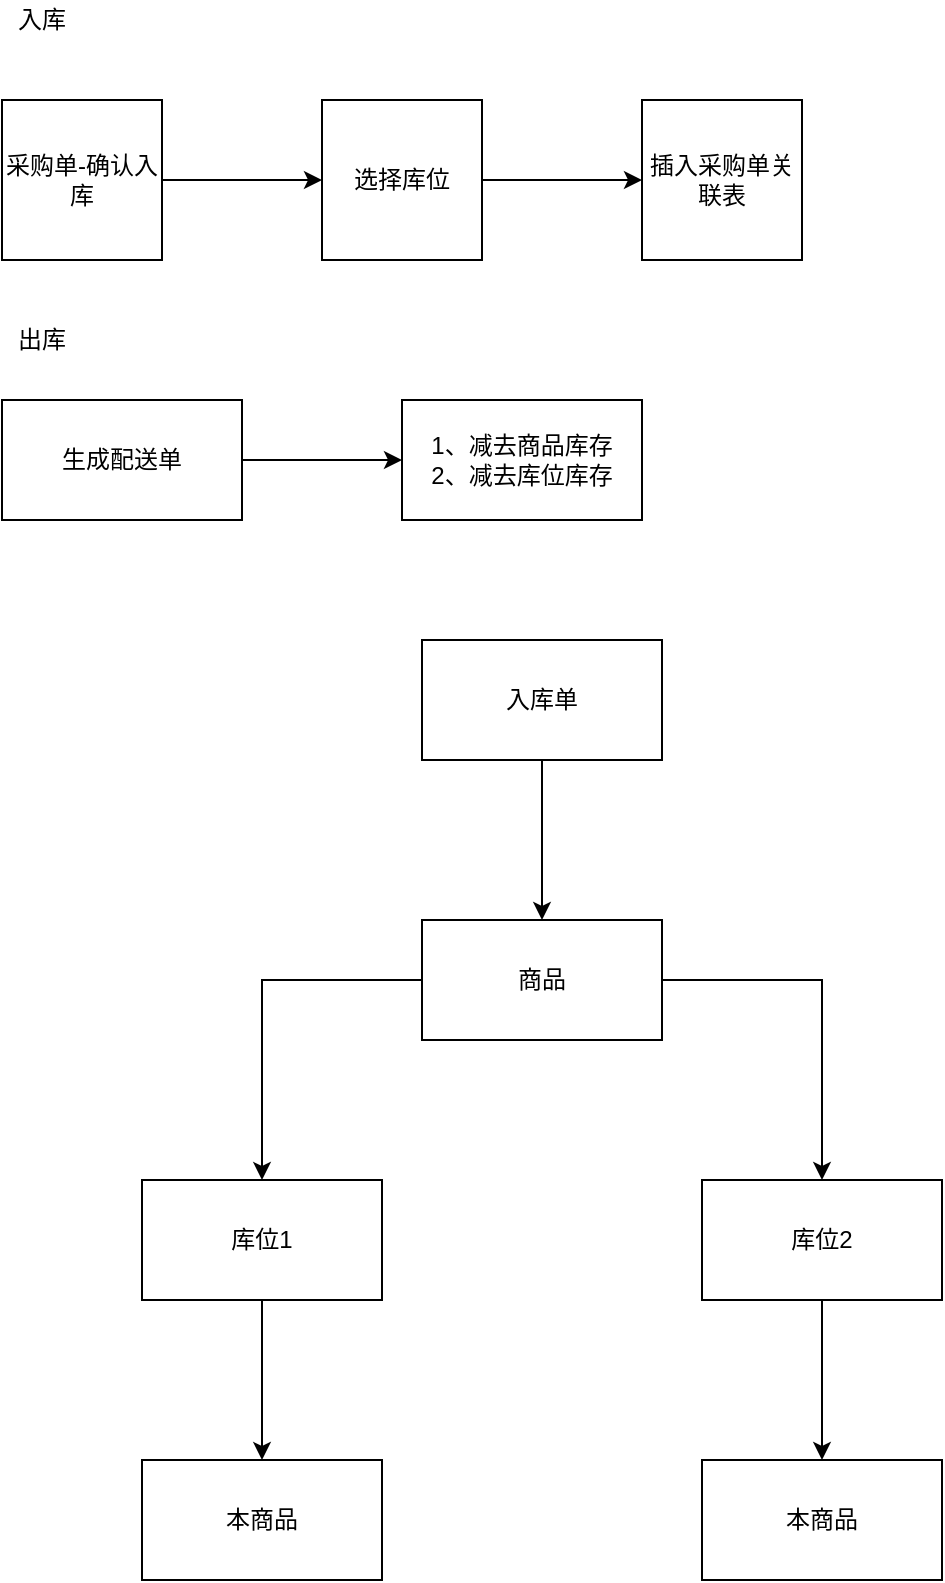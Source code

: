 <mxfile version="14.5.8" type="github">
  <diagram id="SXEYLcMqSf7-T7kPatKO" name="Page-1">
    <mxGraphModel dx="981" dy="524" grid="1" gridSize="10" guides="1" tooltips="1" connect="1" arrows="1" fold="1" page="1" pageScale="1" pageWidth="827" pageHeight="1169" math="0" shadow="0">
      <root>
        <mxCell id="0" />
        <mxCell id="1" parent="0" />
        <mxCell id="fBSgZwWfRKQs4gMfS5-9-3" value="" style="edgeStyle=orthogonalEdgeStyle;rounded=0;orthogonalLoop=1;jettySize=auto;html=1;" edge="1" parent="1" source="fBSgZwWfRKQs4gMfS5-9-1" target="fBSgZwWfRKQs4gMfS5-9-2">
          <mxGeometry relative="1" as="geometry" />
        </mxCell>
        <mxCell id="fBSgZwWfRKQs4gMfS5-9-1" value="采购单-确认入库" style="whiteSpace=wrap;html=1;aspect=fixed;" vertex="1" parent="1">
          <mxGeometry x="130" y="250" width="80" height="80" as="geometry" />
        </mxCell>
        <mxCell id="fBSgZwWfRKQs4gMfS5-9-5" value="" style="edgeStyle=orthogonalEdgeStyle;rounded=0;orthogonalLoop=1;jettySize=auto;html=1;" edge="1" parent="1" source="fBSgZwWfRKQs4gMfS5-9-2" target="fBSgZwWfRKQs4gMfS5-9-4">
          <mxGeometry relative="1" as="geometry" />
        </mxCell>
        <mxCell id="fBSgZwWfRKQs4gMfS5-9-2" value="选择库位" style="whiteSpace=wrap;html=1;aspect=fixed;" vertex="1" parent="1">
          <mxGeometry x="290" y="250" width="80" height="80" as="geometry" />
        </mxCell>
        <mxCell id="fBSgZwWfRKQs4gMfS5-9-4" value="插入采购单关联表" style="whiteSpace=wrap;html=1;aspect=fixed;" vertex="1" parent="1">
          <mxGeometry x="450" y="250" width="80" height="80" as="geometry" />
        </mxCell>
        <mxCell id="fBSgZwWfRKQs4gMfS5-9-6" value="入库" style="text;html=1;strokeColor=none;fillColor=none;align=center;verticalAlign=middle;whiteSpace=wrap;rounded=0;" vertex="1" parent="1">
          <mxGeometry x="130" y="200" width="40" height="20" as="geometry" />
        </mxCell>
        <mxCell id="fBSgZwWfRKQs4gMfS5-9-7" value="出库" style="text;html=1;strokeColor=none;fillColor=none;align=center;verticalAlign=middle;whiteSpace=wrap;rounded=0;" vertex="1" parent="1">
          <mxGeometry x="130" y="360" width="40" height="20" as="geometry" />
        </mxCell>
        <mxCell id="fBSgZwWfRKQs4gMfS5-9-10" value="" style="edgeStyle=orthogonalEdgeStyle;rounded=0;orthogonalLoop=1;jettySize=auto;html=1;" edge="1" parent="1" source="fBSgZwWfRKQs4gMfS5-9-8" target="fBSgZwWfRKQs4gMfS5-9-9">
          <mxGeometry relative="1" as="geometry" />
        </mxCell>
        <mxCell id="fBSgZwWfRKQs4gMfS5-9-8" value="生成配送单" style="rounded=0;whiteSpace=wrap;html=1;" vertex="1" parent="1">
          <mxGeometry x="130" y="400" width="120" height="60" as="geometry" />
        </mxCell>
        <mxCell id="fBSgZwWfRKQs4gMfS5-9-9" value="1、减去商品库存&lt;br&gt;2、减去库位库存" style="rounded=0;whiteSpace=wrap;html=1;" vertex="1" parent="1">
          <mxGeometry x="330" y="400" width="120" height="60" as="geometry" />
        </mxCell>
        <mxCell id="fBSgZwWfRKQs4gMfS5-9-13" value="" style="edgeStyle=orthogonalEdgeStyle;rounded=0;orthogonalLoop=1;jettySize=auto;html=1;" edge="1" parent="1" source="fBSgZwWfRKQs4gMfS5-9-11" target="fBSgZwWfRKQs4gMfS5-9-12">
          <mxGeometry relative="1" as="geometry" />
        </mxCell>
        <mxCell id="fBSgZwWfRKQs4gMfS5-9-11" value="入库单" style="rounded=0;whiteSpace=wrap;html=1;" vertex="1" parent="1">
          <mxGeometry x="340" y="520" width="120" height="60" as="geometry" />
        </mxCell>
        <mxCell id="fBSgZwWfRKQs4gMfS5-9-15" value="" style="edgeStyle=orthogonalEdgeStyle;rounded=0;orthogonalLoop=1;jettySize=auto;html=1;" edge="1" parent="1" source="fBSgZwWfRKQs4gMfS5-9-12" target="fBSgZwWfRKQs4gMfS5-9-14">
          <mxGeometry relative="1" as="geometry" />
        </mxCell>
        <mxCell id="fBSgZwWfRKQs4gMfS5-9-18" value="" style="edgeStyle=orthogonalEdgeStyle;rounded=0;orthogonalLoop=1;jettySize=auto;html=1;" edge="1" parent="1" source="fBSgZwWfRKQs4gMfS5-9-12" target="fBSgZwWfRKQs4gMfS5-9-17">
          <mxGeometry relative="1" as="geometry" />
        </mxCell>
        <mxCell id="fBSgZwWfRKQs4gMfS5-9-12" value="商品" style="rounded=0;whiteSpace=wrap;html=1;" vertex="1" parent="1">
          <mxGeometry x="340" y="660" width="120" height="60" as="geometry" />
        </mxCell>
        <mxCell id="fBSgZwWfRKQs4gMfS5-9-20" value="" style="edgeStyle=orthogonalEdgeStyle;rounded=0;orthogonalLoop=1;jettySize=auto;html=1;" edge="1" parent="1" source="fBSgZwWfRKQs4gMfS5-9-14" target="fBSgZwWfRKQs4gMfS5-9-19">
          <mxGeometry relative="1" as="geometry" />
        </mxCell>
        <mxCell id="fBSgZwWfRKQs4gMfS5-9-14" value="库位1" style="rounded=0;whiteSpace=wrap;html=1;" vertex="1" parent="1">
          <mxGeometry x="200" y="790" width="120" height="60" as="geometry" />
        </mxCell>
        <mxCell id="fBSgZwWfRKQs4gMfS5-9-22" style="edgeStyle=orthogonalEdgeStyle;rounded=0;orthogonalLoop=1;jettySize=auto;html=1;exitX=0.5;exitY=1;exitDx=0;exitDy=0;entryX=0.5;entryY=0;entryDx=0;entryDy=0;" edge="1" parent="1" source="fBSgZwWfRKQs4gMfS5-9-17" target="fBSgZwWfRKQs4gMfS5-9-21">
          <mxGeometry relative="1" as="geometry" />
        </mxCell>
        <mxCell id="fBSgZwWfRKQs4gMfS5-9-17" value="库位2" style="rounded=0;whiteSpace=wrap;html=1;" vertex="1" parent="1">
          <mxGeometry x="480" y="790" width="120" height="60" as="geometry" />
        </mxCell>
        <mxCell id="fBSgZwWfRKQs4gMfS5-9-19" value="本商品" style="rounded=0;whiteSpace=wrap;html=1;" vertex="1" parent="1">
          <mxGeometry x="200" y="930" width="120" height="60" as="geometry" />
        </mxCell>
        <mxCell id="fBSgZwWfRKQs4gMfS5-9-21" value="本商品" style="rounded=0;whiteSpace=wrap;html=1;" vertex="1" parent="1">
          <mxGeometry x="480" y="930" width="120" height="60" as="geometry" />
        </mxCell>
      </root>
    </mxGraphModel>
  </diagram>
</mxfile>
